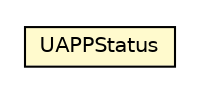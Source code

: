 #!/usr/local/bin/dot
#
# Class diagram 
# Generated by UMLGraph version R5_6-24-gf6e263 (http://www.umlgraph.org/)
#

digraph G {
	edge [fontname="Helvetica",fontsize=10,labelfontname="Helvetica",labelfontsize=10];
	node [fontname="Helvetica",fontsize=10,shape=plaintext];
	nodesep=0.25;
	ranksep=0.5;
	// org.universAAL.middleware.interfaces.mpa.UAPPStatus
	c8151245 [label=<<table title="org.universAAL.middleware.interfaces.mpa.UAPPStatus" border="0" cellborder="1" cellspacing="0" cellpadding="2" port="p" bgcolor="lemonChiffon" href="./UAPPStatus.html">
		<tr><td><table border="0" cellspacing="0" cellpadding="1">
<tr><td align="center" balign="center"> UAPPStatus </td></tr>
		</table></td></tr>
		</table>>, URL="./UAPPStatus.html", fontname="Helvetica", fontcolor="black", fontsize=10.0];
}

